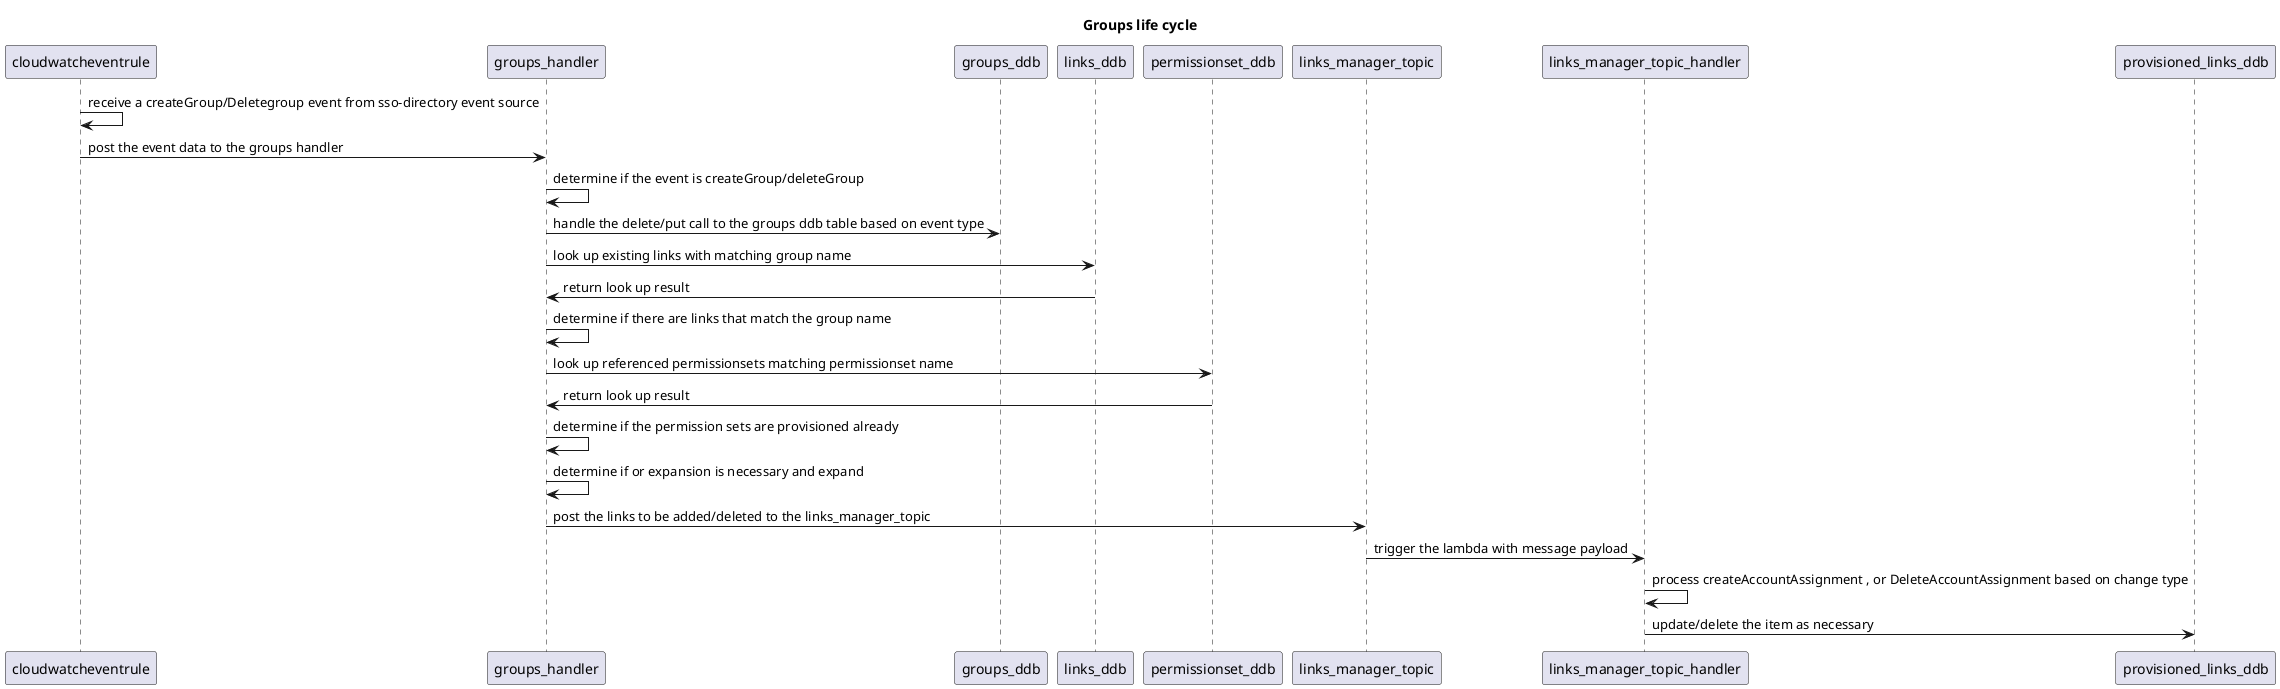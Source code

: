 @startuml

title Groups life cycle
cloudwatcheventrule->cloudwatcheventrule: receive a createGroup/Deletegroup event from sso-directory event source
cloudwatcheventrule->groups_handler: post the event data to the groups handler
groups_handler->groups_handler: determine if the event is createGroup/deleteGroup
groups_handler->groups_ddb: handle the delete/put call to the groups ddb table based on event type
groups_handler->links_ddb: look up existing links with matching group name
links_ddb->groups_handler: return look up result
groups_handler->groups_handler: determine if there are links that match the group name
groups_handler->permissionset_ddb: look up referenced permissionsets matching permissionset name
permissionset_ddb->groups_handler: return look up result
groups_handler->groups_handler: determine if the permission sets are provisioned already
groups_handler->groups_handler: determine if or expansion is necessary and expand
groups_handler->links_manager_topic: post the links to be added/deleted to the links_manager_topic
links_manager_topic->links_manager_topic_handler: trigger the lambda with message payload
links_manager_topic_handler->links_manager_topic_handler: process createAccountAssignment , or DeleteAccountAssignment based on change type
links_manager_topic_handler->provisioned_links_ddb: update/delete the item as necessary

@enduml